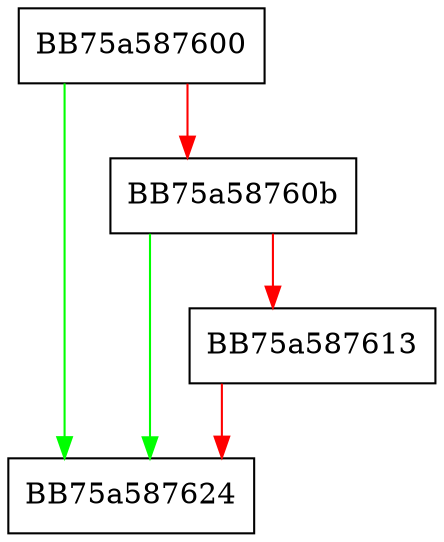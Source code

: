 digraph OnPostIo {
  node [shape="box"];
  graph [splines=ortho];
  BB75a587600 -> BB75a587624 [color="green"];
  BB75a587600 -> BB75a58760b [color="red"];
  BB75a58760b -> BB75a587624 [color="green"];
  BB75a58760b -> BB75a587613 [color="red"];
  BB75a587613 -> BB75a587624 [color="red"];
}